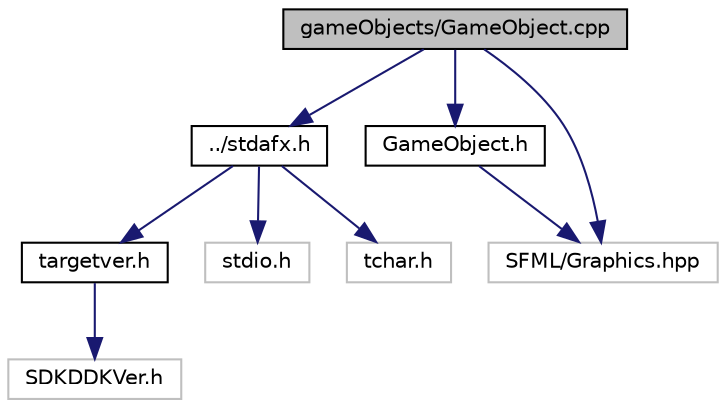 digraph "gameObjects/GameObject.cpp"
{
  edge [fontname="Helvetica",fontsize="10",labelfontname="Helvetica",labelfontsize="10"];
  node [fontname="Helvetica",fontsize="10",shape=record];
  Node1 [label="gameObjects/GameObject.cpp",height=0.2,width=0.4,color="black", fillcolor="grey75", style="filled", fontcolor="black"];
  Node1 -> Node2 [color="midnightblue",fontsize="10",style="solid"];
  Node2 [label="../stdafx.h",height=0.2,width=0.4,color="black", fillcolor="white", style="filled",URL="$stdafx_8h.html"];
  Node2 -> Node3 [color="midnightblue",fontsize="10",style="solid"];
  Node3 [label="targetver.h",height=0.2,width=0.4,color="black", fillcolor="white", style="filled",URL="$targetver_8h.html"];
  Node3 -> Node4 [color="midnightblue",fontsize="10",style="solid"];
  Node4 [label="SDKDDKVer.h",height=0.2,width=0.4,color="grey75", fillcolor="white", style="filled"];
  Node2 -> Node5 [color="midnightblue",fontsize="10",style="solid"];
  Node5 [label="stdio.h",height=0.2,width=0.4,color="grey75", fillcolor="white", style="filled"];
  Node2 -> Node6 [color="midnightblue",fontsize="10",style="solid"];
  Node6 [label="tchar.h",height=0.2,width=0.4,color="grey75", fillcolor="white", style="filled"];
  Node1 -> Node7 [color="midnightblue",fontsize="10",style="solid"];
  Node7 [label="GameObject.h",height=0.2,width=0.4,color="black", fillcolor="white", style="filled",URL="$_game_object_8h.html"];
  Node7 -> Node8 [color="midnightblue",fontsize="10",style="solid"];
  Node8 [label="SFML/Graphics.hpp",height=0.2,width=0.4,color="grey75", fillcolor="white", style="filled"];
  Node1 -> Node8 [color="midnightblue",fontsize="10",style="solid"];
}
